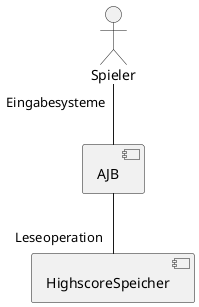 @startuml

component AJB
actor Spieler

AJB -up- "Eingabesysteme" Spieler
component HighscoreSpeicher
AJB -- "Leseoperation" HighscoreSpeicher

@enduml
